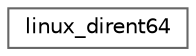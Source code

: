 digraph "Graphical Class Hierarchy"
{
 // INTERACTIVE_SVG=YES
 // LATEX_PDF_SIZE
  bgcolor="transparent";
  edge [fontname=Helvetica,fontsize=10,labelfontname=Helvetica,labelfontsize=10];
  node [fontname=Helvetica,fontsize=10,shape=box,height=0.2,width=0.4];
  rankdir="LR";
  Node0 [id="Node000000",label="linux_dirent64",height=0.2,width=0.4,color="grey40", fillcolor="white", style="filled",URL="$da/d87/structlinux__dirent64.html",tooltip=" "];
}
